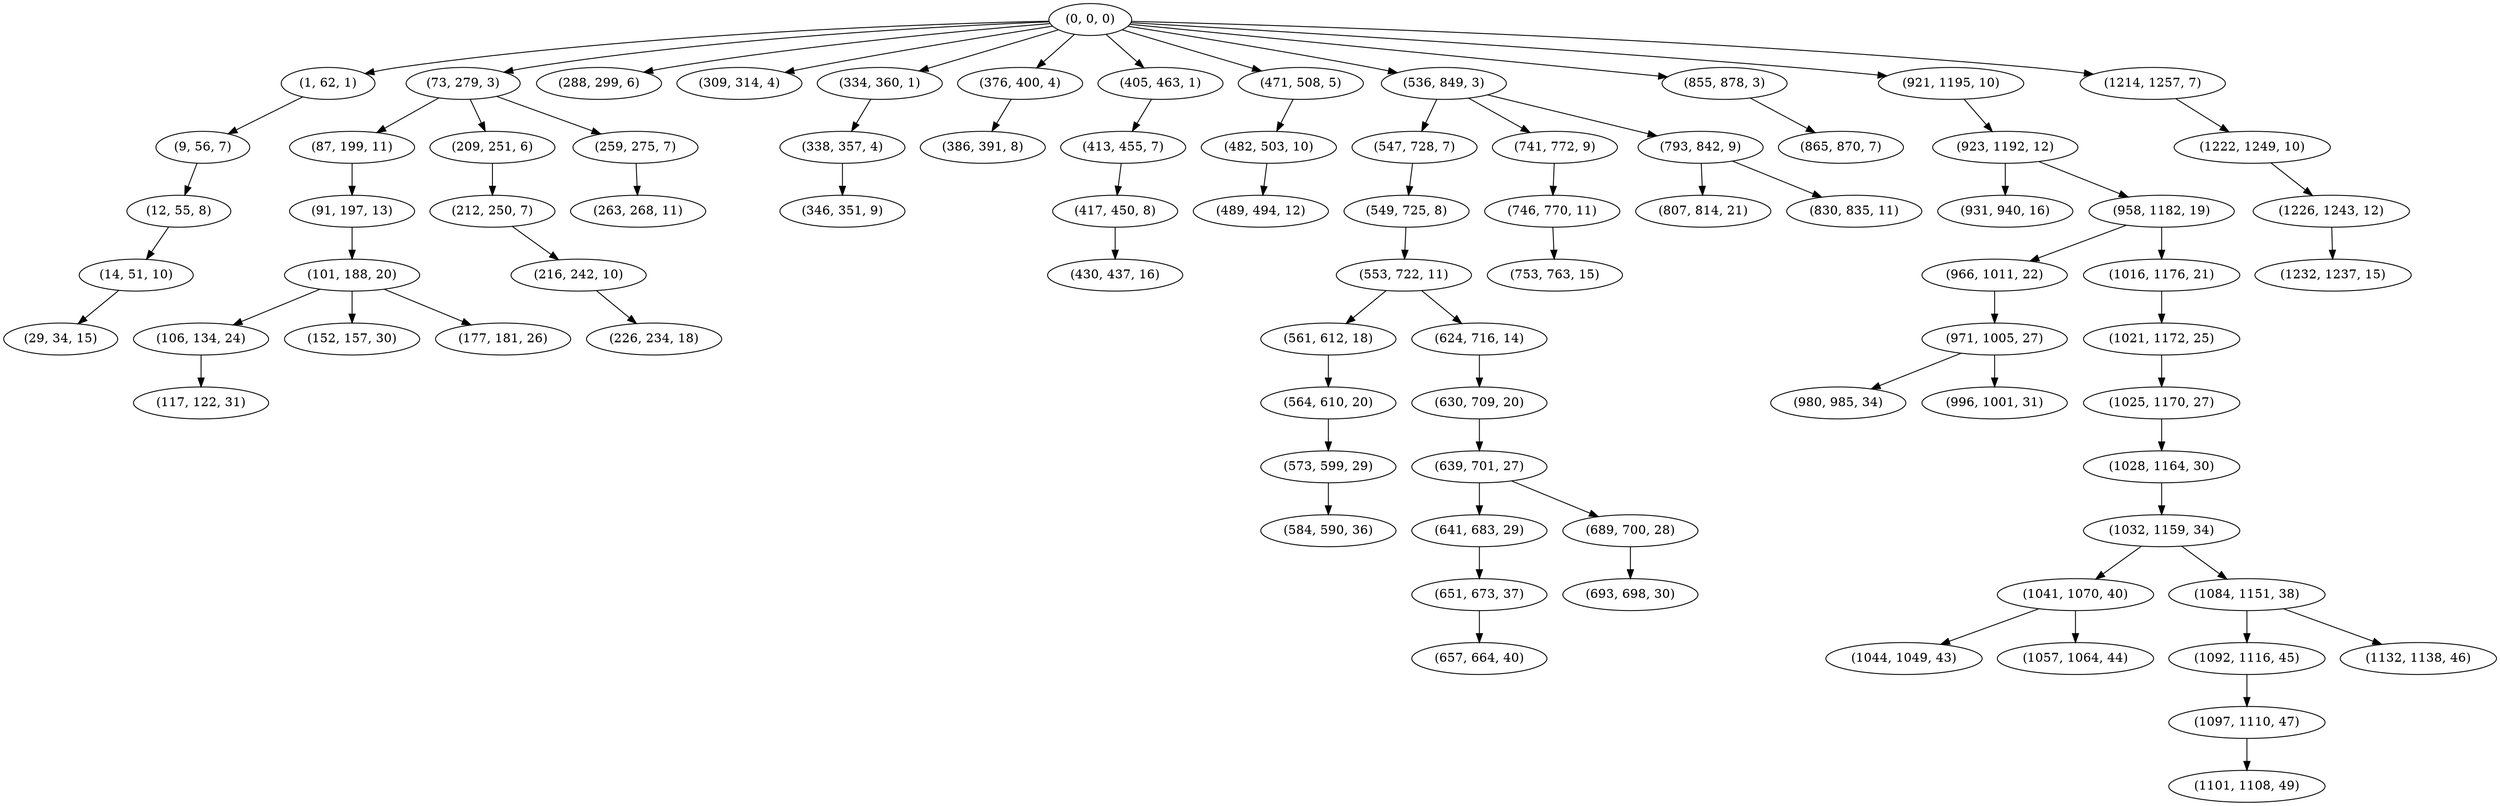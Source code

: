 digraph tree {
    "(0, 0, 0)";
    "(1, 62, 1)";
    "(9, 56, 7)";
    "(12, 55, 8)";
    "(14, 51, 10)";
    "(29, 34, 15)";
    "(73, 279, 3)";
    "(87, 199, 11)";
    "(91, 197, 13)";
    "(101, 188, 20)";
    "(106, 134, 24)";
    "(117, 122, 31)";
    "(152, 157, 30)";
    "(177, 181, 26)";
    "(209, 251, 6)";
    "(212, 250, 7)";
    "(216, 242, 10)";
    "(226, 234, 18)";
    "(259, 275, 7)";
    "(263, 268, 11)";
    "(288, 299, 6)";
    "(309, 314, 4)";
    "(334, 360, 1)";
    "(338, 357, 4)";
    "(346, 351, 9)";
    "(376, 400, 4)";
    "(386, 391, 8)";
    "(405, 463, 1)";
    "(413, 455, 7)";
    "(417, 450, 8)";
    "(430, 437, 16)";
    "(471, 508, 5)";
    "(482, 503, 10)";
    "(489, 494, 12)";
    "(536, 849, 3)";
    "(547, 728, 7)";
    "(549, 725, 8)";
    "(553, 722, 11)";
    "(561, 612, 18)";
    "(564, 610, 20)";
    "(573, 599, 29)";
    "(584, 590, 36)";
    "(624, 716, 14)";
    "(630, 709, 20)";
    "(639, 701, 27)";
    "(641, 683, 29)";
    "(651, 673, 37)";
    "(657, 664, 40)";
    "(689, 700, 28)";
    "(693, 698, 30)";
    "(741, 772, 9)";
    "(746, 770, 11)";
    "(753, 763, 15)";
    "(793, 842, 9)";
    "(807, 814, 21)";
    "(830, 835, 11)";
    "(855, 878, 3)";
    "(865, 870, 7)";
    "(921, 1195, 10)";
    "(923, 1192, 12)";
    "(931, 940, 16)";
    "(958, 1182, 19)";
    "(966, 1011, 22)";
    "(971, 1005, 27)";
    "(980, 985, 34)";
    "(996, 1001, 31)";
    "(1016, 1176, 21)";
    "(1021, 1172, 25)";
    "(1025, 1170, 27)";
    "(1028, 1164, 30)";
    "(1032, 1159, 34)";
    "(1041, 1070, 40)";
    "(1044, 1049, 43)";
    "(1057, 1064, 44)";
    "(1084, 1151, 38)";
    "(1092, 1116, 45)";
    "(1097, 1110, 47)";
    "(1101, 1108, 49)";
    "(1132, 1138, 46)";
    "(1214, 1257, 7)";
    "(1222, 1249, 10)";
    "(1226, 1243, 12)";
    "(1232, 1237, 15)";
    "(0, 0, 0)" -> "(1, 62, 1)";
    "(0, 0, 0)" -> "(73, 279, 3)";
    "(0, 0, 0)" -> "(288, 299, 6)";
    "(0, 0, 0)" -> "(309, 314, 4)";
    "(0, 0, 0)" -> "(334, 360, 1)";
    "(0, 0, 0)" -> "(376, 400, 4)";
    "(0, 0, 0)" -> "(405, 463, 1)";
    "(0, 0, 0)" -> "(471, 508, 5)";
    "(0, 0, 0)" -> "(536, 849, 3)";
    "(0, 0, 0)" -> "(855, 878, 3)";
    "(0, 0, 0)" -> "(921, 1195, 10)";
    "(0, 0, 0)" -> "(1214, 1257, 7)";
    "(1, 62, 1)" -> "(9, 56, 7)";
    "(9, 56, 7)" -> "(12, 55, 8)";
    "(12, 55, 8)" -> "(14, 51, 10)";
    "(14, 51, 10)" -> "(29, 34, 15)";
    "(73, 279, 3)" -> "(87, 199, 11)";
    "(73, 279, 3)" -> "(209, 251, 6)";
    "(73, 279, 3)" -> "(259, 275, 7)";
    "(87, 199, 11)" -> "(91, 197, 13)";
    "(91, 197, 13)" -> "(101, 188, 20)";
    "(101, 188, 20)" -> "(106, 134, 24)";
    "(101, 188, 20)" -> "(152, 157, 30)";
    "(101, 188, 20)" -> "(177, 181, 26)";
    "(106, 134, 24)" -> "(117, 122, 31)";
    "(209, 251, 6)" -> "(212, 250, 7)";
    "(212, 250, 7)" -> "(216, 242, 10)";
    "(216, 242, 10)" -> "(226, 234, 18)";
    "(259, 275, 7)" -> "(263, 268, 11)";
    "(334, 360, 1)" -> "(338, 357, 4)";
    "(338, 357, 4)" -> "(346, 351, 9)";
    "(376, 400, 4)" -> "(386, 391, 8)";
    "(405, 463, 1)" -> "(413, 455, 7)";
    "(413, 455, 7)" -> "(417, 450, 8)";
    "(417, 450, 8)" -> "(430, 437, 16)";
    "(471, 508, 5)" -> "(482, 503, 10)";
    "(482, 503, 10)" -> "(489, 494, 12)";
    "(536, 849, 3)" -> "(547, 728, 7)";
    "(536, 849, 3)" -> "(741, 772, 9)";
    "(536, 849, 3)" -> "(793, 842, 9)";
    "(547, 728, 7)" -> "(549, 725, 8)";
    "(549, 725, 8)" -> "(553, 722, 11)";
    "(553, 722, 11)" -> "(561, 612, 18)";
    "(553, 722, 11)" -> "(624, 716, 14)";
    "(561, 612, 18)" -> "(564, 610, 20)";
    "(564, 610, 20)" -> "(573, 599, 29)";
    "(573, 599, 29)" -> "(584, 590, 36)";
    "(624, 716, 14)" -> "(630, 709, 20)";
    "(630, 709, 20)" -> "(639, 701, 27)";
    "(639, 701, 27)" -> "(641, 683, 29)";
    "(639, 701, 27)" -> "(689, 700, 28)";
    "(641, 683, 29)" -> "(651, 673, 37)";
    "(651, 673, 37)" -> "(657, 664, 40)";
    "(689, 700, 28)" -> "(693, 698, 30)";
    "(741, 772, 9)" -> "(746, 770, 11)";
    "(746, 770, 11)" -> "(753, 763, 15)";
    "(793, 842, 9)" -> "(807, 814, 21)";
    "(793, 842, 9)" -> "(830, 835, 11)";
    "(855, 878, 3)" -> "(865, 870, 7)";
    "(921, 1195, 10)" -> "(923, 1192, 12)";
    "(923, 1192, 12)" -> "(931, 940, 16)";
    "(923, 1192, 12)" -> "(958, 1182, 19)";
    "(958, 1182, 19)" -> "(966, 1011, 22)";
    "(958, 1182, 19)" -> "(1016, 1176, 21)";
    "(966, 1011, 22)" -> "(971, 1005, 27)";
    "(971, 1005, 27)" -> "(980, 985, 34)";
    "(971, 1005, 27)" -> "(996, 1001, 31)";
    "(1016, 1176, 21)" -> "(1021, 1172, 25)";
    "(1021, 1172, 25)" -> "(1025, 1170, 27)";
    "(1025, 1170, 27)" -> "(1028, 1164, 30)";
    "(1028, 1164, 30)" -> "(1032, 1159, 34)";
    "(1032, 1159, 34)" -> "(1041, 1070, 40)";
    "(1032, 1159, 34)" -> "(1084, 1151, 38)";
    "(1041, 1070, 40)" -> "(1044, 1049, 43)";
    "(1041, 1070, 40)" -> "(1057, 1064, 44)";
    "(1084, 1151, 38)" -> "(1092, 1116, 45)";
    "(1084, 1151, 38)" -> "(1132, 1138, 46)";
    "(1092, 1116, 45)" -> "(1097, 1110, 47)";
    "(1097, 1110, 47)" -> "(1101, 1108, 49)";
    "(1214, 1257, 7)" -> "(1222, 1249, 10)";
    "(1222, 1249, 10)" -> "(1226, 1243, 12)";
    "(1226, 1243, 12)" -> "(1232, 1237, 15)";
}
